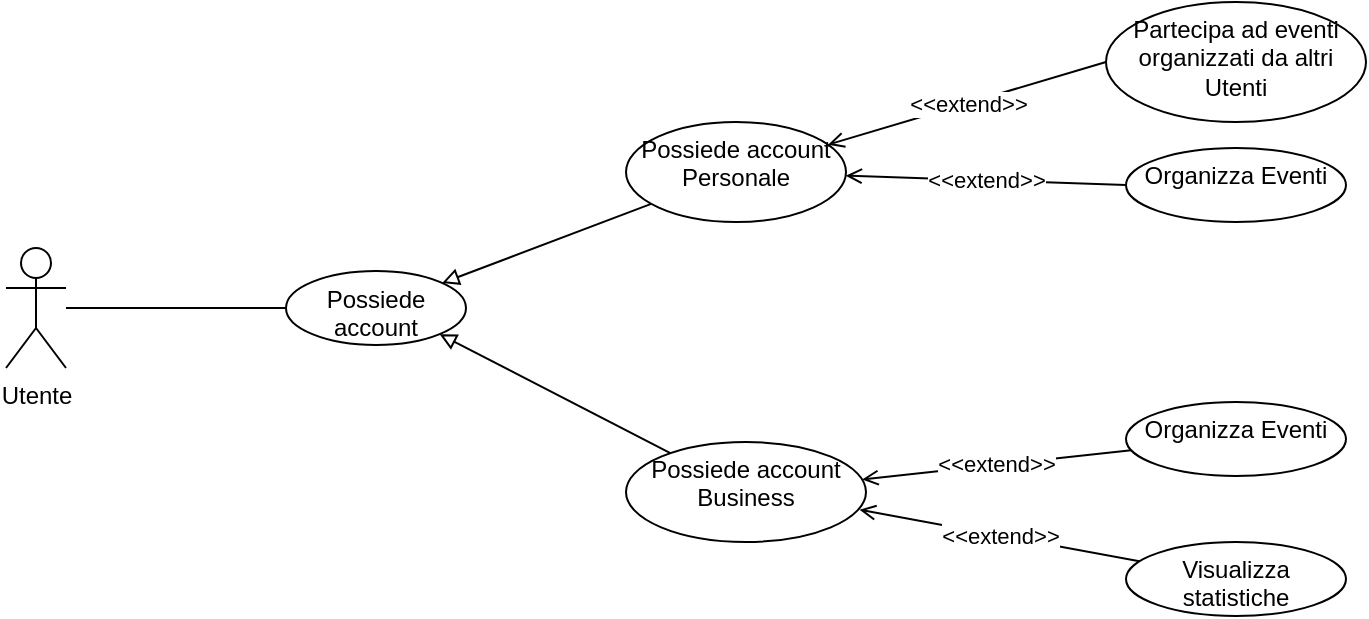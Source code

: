 <mxfile version="20.5.1" type="device"><diagram id="daOdpGX5oSWuSbb0eY4d" name="Page-1"><mxGraphModel dx="1501" dy="749" grid="1" gridSize="10" guides="1" tooltips="1" connect="1" arrows="1" fold="1" page="1" pageScale="1" pageWidth="1169" pageHeight="827" math="0" shadow="0"><root><mxCell id="0"/><mxCell id="1" parent="0"/><mxCell id="swBphtSG7hjkWLVXsuKJ-6" value="" style="rounded=0;orthogonalLoop=1;jettySize=auto;html=1;endArrow=none;endFill=0;" edge="1" parent="1" source="swBphtSG7hjkWLVXsuKJ-1" target="swBphtSG7hjkWLVXsuKJ-5"><mxGeometry relative="1" as="geometry"/></mxCell><mxCell id="swBphtSG7hjkWLVXsuKJ-1" value="Utente" style="shape=umlActor;verticalLabelPosition=bottom;verticalAlign=top;html=1;" vertex="1" parent="1"><mxGeometry x="110" y="383" width="30" height="60" as="geometry"/></mxCell><mxCell id="swBphtSG7hjkWLVXsuKJ-5" value="Possiede account" style="ellipse;whiteSpace=wrap;html=1;verticalAlign=top;" vertex="1" parent="1"><mxGeometry x="250" y="394.5" width="90" height="37" as="geometry"/></mxCell><mxCell id="swBphtSG7hjkWLVXsuKJ-9" style="edgeStyle=none;rounded=0;orthogonalLoop=1;jettySize=auto;html=1;endArrow=block;endFill=0;" edge="1" parent="1" source="swBphtSG7hjkWLVXsuKJ-7" target="swBphtSG7hjkWLVXsuKJ-5"><mxGeometry relative="1" as="geometry"/></mxCell><mxCell id="swBphtSG7hjkWLVXsuKJ-14" value="&amp;lt;&amp;lt;extend&amp;gt;&amp;gt;" style="edgeStyle=none;rounded=0;orthogonalLoop=1;jettySize=auto;html=1;endArrow=open;endFill=0;exitX=0;exitY=0.5;exitDx=0;exitDy=0;" edge="1" parent="1" source="swBphtSG7hjkWLVXsuKJ-13" target="swBphtSG7hjkWLVXsuKJ-7"><mxGeometry relative="1" as="geometry"/></mxCell><mxCell id="swBphtSG7hjkWLVXsuKJ-15" value="&lt;meta charset=&quot;utf-8&quot;&gt;&lt;span style=&quot;color: rgb(0, 0, 0); font-family: Helvetica; font-size: 11px; font-style: normal; font-variant-ligatures: normal; font-variant-caps: normal; font-weight: 400; letter-spacing: normal; orphans: 2; text-align: center; text-indent: 0px; text-transform: none; widows: 2; word-spacing: 0px; -webkit-text-stroke-width: 0px; background-color: rgb(255, 255, 255); text-decoration-thickness: initial; text-decoration-style: initial; text-decoration-color: initial; float: none; display: inline !important;&quot;&gt;&amp;lt;&amp;lt;extend&amp;gt;&amp;gt;&lt;/span&gt;" style="edgeStyle=none;rounded=0;orthogonalLoop=1;jettySize=auto;html=1;endArrow=open;endFill=0;exitX=0;exitY=0.5;exitDx=0;exitDy=0;" edge="1" parent="1" source="swBphtSG7hjkWLVXsuKJ-12" target="swBphtSG7hjkWLVXsuKJ-7"><mxGeometry relative="1" as="geometry"/></mxCell><mxCell id="swBphtSG7hjkWLVXsuKJ-7" value="Possiede account Personale" style="ellipse;whiteSpace=wrap;html=1;verticalAlign=top;" vertex="1" parent="1"><mxGeometry x="420" y="320" width="110" height="50" as="geometry"/></mxCell><mxCell id="swBphtSG7hjkWLVXsuKJ-10" style="edgeStyle=none;rounded=0;orthogonalLoop=1;jettySize=auto;html=1;entryX=1;entryY=1;entryDx=0;entryDy=0;endArrow=block;endFill=0;" edge="1" parent="1" source="swBphtSG7hjkWLVXsuKJ-8" target="swBphtSG7hjkWLVXsuKJ-5"><mxGeometry relative="1" as="geometry"/></mxCell><mxCell id="swBphtSG7hjkWLVXsuKJ-8" value="Possiede account Business" style="ellipse;whiteSpace=wrap;html=1;verticalAlign=top;" vertex="1" parent="1"><mxGeometry x="420" y="480" width="120" height="50" as="geometry"/></mxCell><mxCell id="swBphtSG7hjkWLVXsuKJ-12" value="Organizza Eventi" style="ellipse;whiteSpace=wrap;html=1;verticalAlign=top;" vertex="1" parent="1"><mxGeometry x="670" y="333" width="110" height="37" as="geometry"/></mxCell><mxCell id="swBphtSG7hjkWLVXsuKJ-13" value="Partecipa ad eventi organizzati da altri Utenti" style="ellipse;whiteSpace=wrap;html=1;verticalAlign=top;" vertex="1" parent="1"><mxGeometry x="660" y="260" width="130" height="60" as="geometry"/></mxCell><mxCell id="swBphtSG7hjkWLVXsuKJ-21" value="&lt;meta charset=&quot;utf-8&quot;&gt;&lt;span style=&quot;color: rgb(0, 0, 0); font-family: Helvetica; font-size: 11px; font-style: normal; font-variant-ligatures: normal; font-variant-caps: normal; font-weight: 400; letter-spacing: normal; orphans: 2; text-align: center; text-indent: 0px; text-transform: none; widows: 2; word-spacing: 0px; -webkit-text-stroke-width: 0px; background-color: rgb(255, 255, 255); text-decoration-thickness: initial; text-decoration-style: initial; text-decoration-color: initial; float: none; display: inline !important;&quot;&gt;&amp;lt;&amp;lt;extend&amp;gt;&amp;gt;&lt;/span&gt;" style="edgeStyle=none;rounded=0;orthogonalLoop=1;jettySize=auto;html=1;endArrow=open;endFill=0;" edge="1" parent="1" source="swBphtSG7hjkWLVXsuKJ-19" target="swBphtSG7hjkWLVXsuKJ-8"><mxGeometry relative="1" as="geometry"/></mxCell><mxCell id="swBphtSG7hjkWLVXsuKJ-19" value="Organizza Eventi" style="ellipse;whiteSpace=wrap;html=1;verticalAlign=top;" vertex="1" parent="1"><mxGeometry x="670" y="460" width="110" height="37" as="geometry"/></mxCell><mxCell id="swBphtSG7hjkWLVXsuKJ-24" value="&lt;meta charset=&quot;utf-8&quot;&gt;&lt;span style=&quot;color: rgb(0, 0, 0); font-family: Helvetica; font-size: 11px; font-style: normal; font-variant-ligatures: normal; font-variant-caps: normal; font-weight: 400; letter-spacing: normal; orphans: 2; text-align: center; text-indent: 0px; text-transform: none; widows: 2; word-spacing: 0px; -webkit-text-stroke-width: 0px; background-color: rgb(255, 255, 255); text-decoration-thickness: initial; text-decoration-style: initial; text-decoration-color: initial; float: none; display: inline !important;&quot;&gt;&amp;lt;&amp;lt;extend&amp;gt;&amp;gt;&lt;/span&gt;" style="edgeStyle=none;rounded=0;orthogonalLoop=1;jettySize=auto;html=1;entryX=0.973;entryY=0.677;entryDx=0;entryDy=0;entryPerimeter=0;endArrow=open;endFill=0;" edge="1" parent="1" source="swBphtSG7hjkWLVXsuKJ-23" target="swBphtSG7hjkWLVXsuKJ-8"><mxGeometry relative="1" as="geometry"/></mxCell><mxCell id="swBphtSG7hjkWLVXsuKJ-23" value="Visualizza statistiche" style="ellipse;whiteSpace=wrap;html=1;verticalAlign=top;" vertex="1" parent="1"><mxGeometry x="670" y="530" width="110" height="37" as="geometry"/></mxCell></root></mxGraphModel></diagram></mxfile>